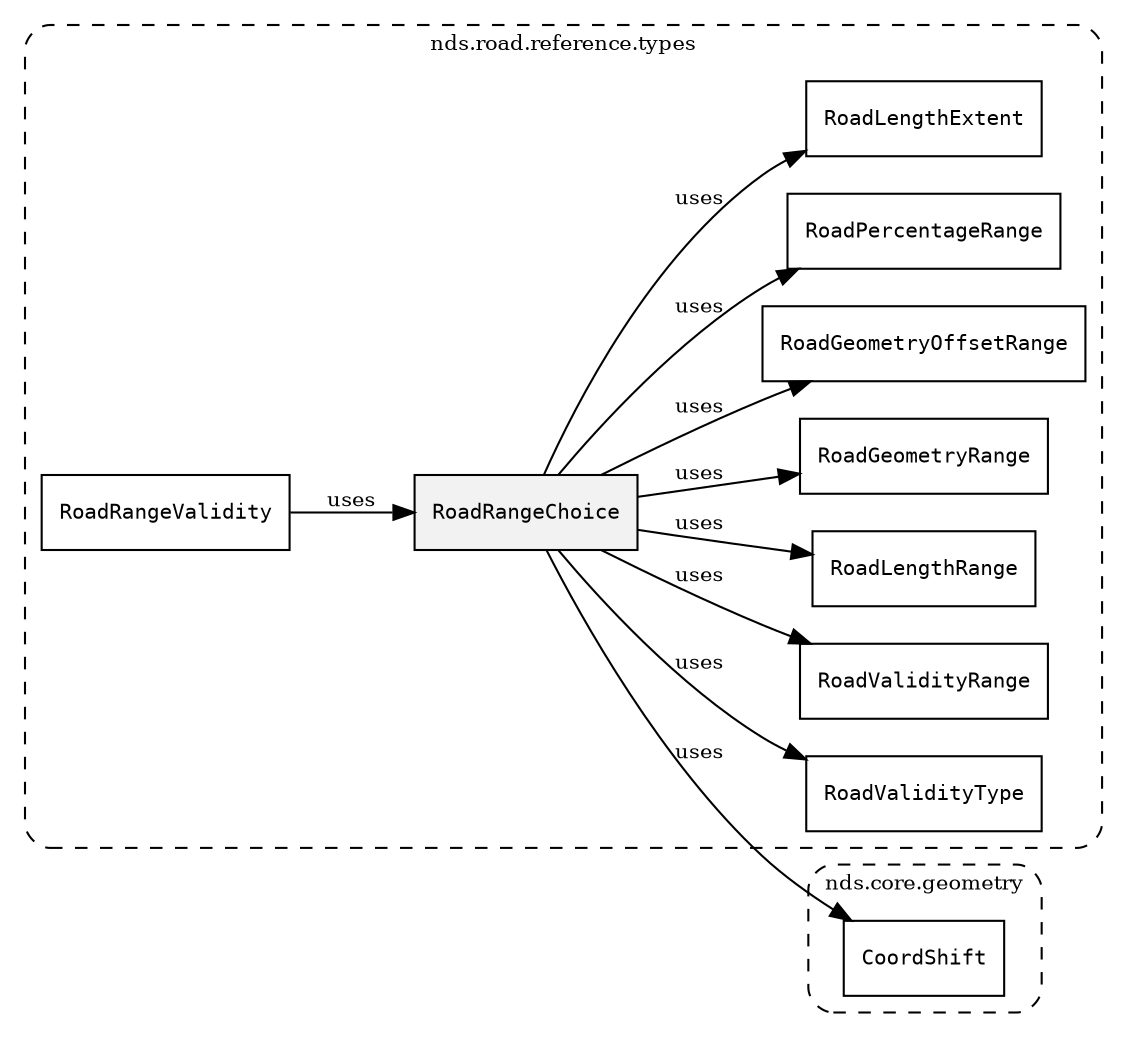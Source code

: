 /**
 * This dot file creates symbol collaboration diagram for RoadRangeChoice.
 */
digraph ZSERIO
{
    node [shape=box, fontsize=10];
    rankdir="LR";
    fontsize=10;
    tooltip="RoadRangeChoice collaboration diagram";

    subgraph "cluster_nds.road.reference.types"
    {
        style="dashed, rounded";
        label="nds.road.reference.types";
        tooltip="Package nds.road.reference.types";
        href="../../../content/packages/nds.road.reference.types.html#Package-nds-road-reference-types";
        target="_parent";

        "RoadRangeChoice" [style="filled", fillcolor="#0000000D", target="_parent", label=<<font face="monospace"><table align="center" border="0" cellspacing="0" cellpadding="0"><tr><td href="../../../content/packages/nds.road.reference.types.html#Choice-RoadRangeChoice" title="Choice defined in nds.road.reference.types">RoadRangeChoice</td></tr></table></font>>];
        "RoadValidityType" [target="_parent", label=<<font face="monospace"><table align="center" border="0" cellspacing="0" cellpadding="0"><tr><td href="../../../content/packages/nds.road.reference.types.html#Enum-RoadValidityType" title="Enum defined in nds.road.reference.types">RoadValidityType</td></tr></table></font>>];
        "RoadValidityRange" [target="_parent", label=<<font face="monospace"><table align="center" border="0" cellspacing="0" cellpadding="0"><tr><td href="../../../content/packages/nds.road.reference.types.html#Structure-RoadValidityRange" title="Structure defined in nds.road.reference.types">RoadValidityRange</td></tr></table></font>>];
        "RoadLengthRange" [target="_parent", label=<<font face="monospace"><table align="center" border="0" cellspacing="0" cellpadding="0"><tr><td href="../../../content/packages/nds.road.reference.types.html#Structure-RoadLengthRange" title="Structure defined in nds.road.reference.types">RoadLengthRange</td></tr></table></font>>];
        "RoadGeometryRange" [target="_parent", label=<<font face="monospace"><table align="center" border="0" cellspacing="0" cellpadding="0"><tr><td href="../../../content/packages/nds.road.reference.types.html#Subtype-RoadGeometryRange" title="Subtype defined in nds.road.reference.types">RoadGeometryRange</td></tr></table></font>>];
        "RoadGeometryOffsetRange" [target="_parent", label=<<font face="monospace"><table align="center" border="0" cellspacing="0" cellpadding="0"><tr><td href="../../../content/packages/nds.road.reference.types.html#Subtype-RoadGeometryOffsetRange" title="Subtype defined in nds.road.reference.types">RoadGeometryOffsetRange</td></tr></table></font>>];
        "RoadPercentageRange" [target="_parent", label=<<font face="monospace"><table align="center" border="0" cellspacing="0" cellpadding="0"><tr><td href="../../../content/packages/nds.road.reference.types.html#Subtype-RoadPercentageRange" title="Subtype defined in nds.road.reference.types">RoadPercentageRange</td></tr></table></font>>];
        "RoadLengthExtent" [target="_parent", label=<<font face="monospace"><table align="center" border="0" cellspacing="0" cellpadding="0"><tr><td href="../../../content/packages/nds.road.reference.types.html#Subtype-RoadLengthExtent" title="Subtype defined in nds.road.reference.types">RoadLengthExtent</td></tr></table></font>>];
        "RoadRangeValidity" [target="_parent", label=<<font face="monospace"><table align="center" border="0" cellspacing="0" cellpadding="0"><tr><td href="../../../content/packages/nds.road.reference.types.html#Structure-RoadRangeValidity" title="Structure defined in nds.road.reference.types">RoadRangeValidity</td></tr></table></font>>];
    }

    subgraph "cluster_nds.core.geometry"
    {
        style="dashed, rounded";
        label="nds.core.geometry";
        tooltip="Package nds.core.geometry";
        href="../../../content/packages/nds.core.geometry.html#Package-nds-core-geometry";
        target="_parent";

        "CoordShift" [target="_parent", label=<<font face="monospace"><table align="center" border="0" cellspacing="0" cellpadding="0"><tr><td href="../../../content/packages/nds.core.geometry.html#Subtype-CoordShift" title="Subtype defined in nds.core.geometry">CoordShift</td></tr></table></font>>];
    }

    "RoadRangeChoice" -> "RoadValidityType" [label="uses", fontsize=10];
    "RoadRangeChoice" -> "CoordShift" [label="uses", fontsize=10];
    "RoadRangeChoice" -> "RoadValidityRange" [label="uses", fontsize=10];
    "RoadRangeChoice" -> "RoadLengthRange" [label="uses", fontsize=10];
    "RoadRangeChoice" -> "RoadGeometryRange" [label="uses", fontsize=10];
    "RoadRangeChoice" -> "RoadGeometryOffsetRange" [label="uses", fontsize=10];
    "RoadRangeChoice" -> "RoadPercentageRange" [label="uses", fontsize=10];
    "RoadRangeChoice" -> "RoadLengthExtent" [label="uses", fontsize=10];
    "RoadRangeValidity" -> "RoadRangeChoice" [label="uses", fontsize=10];
}
